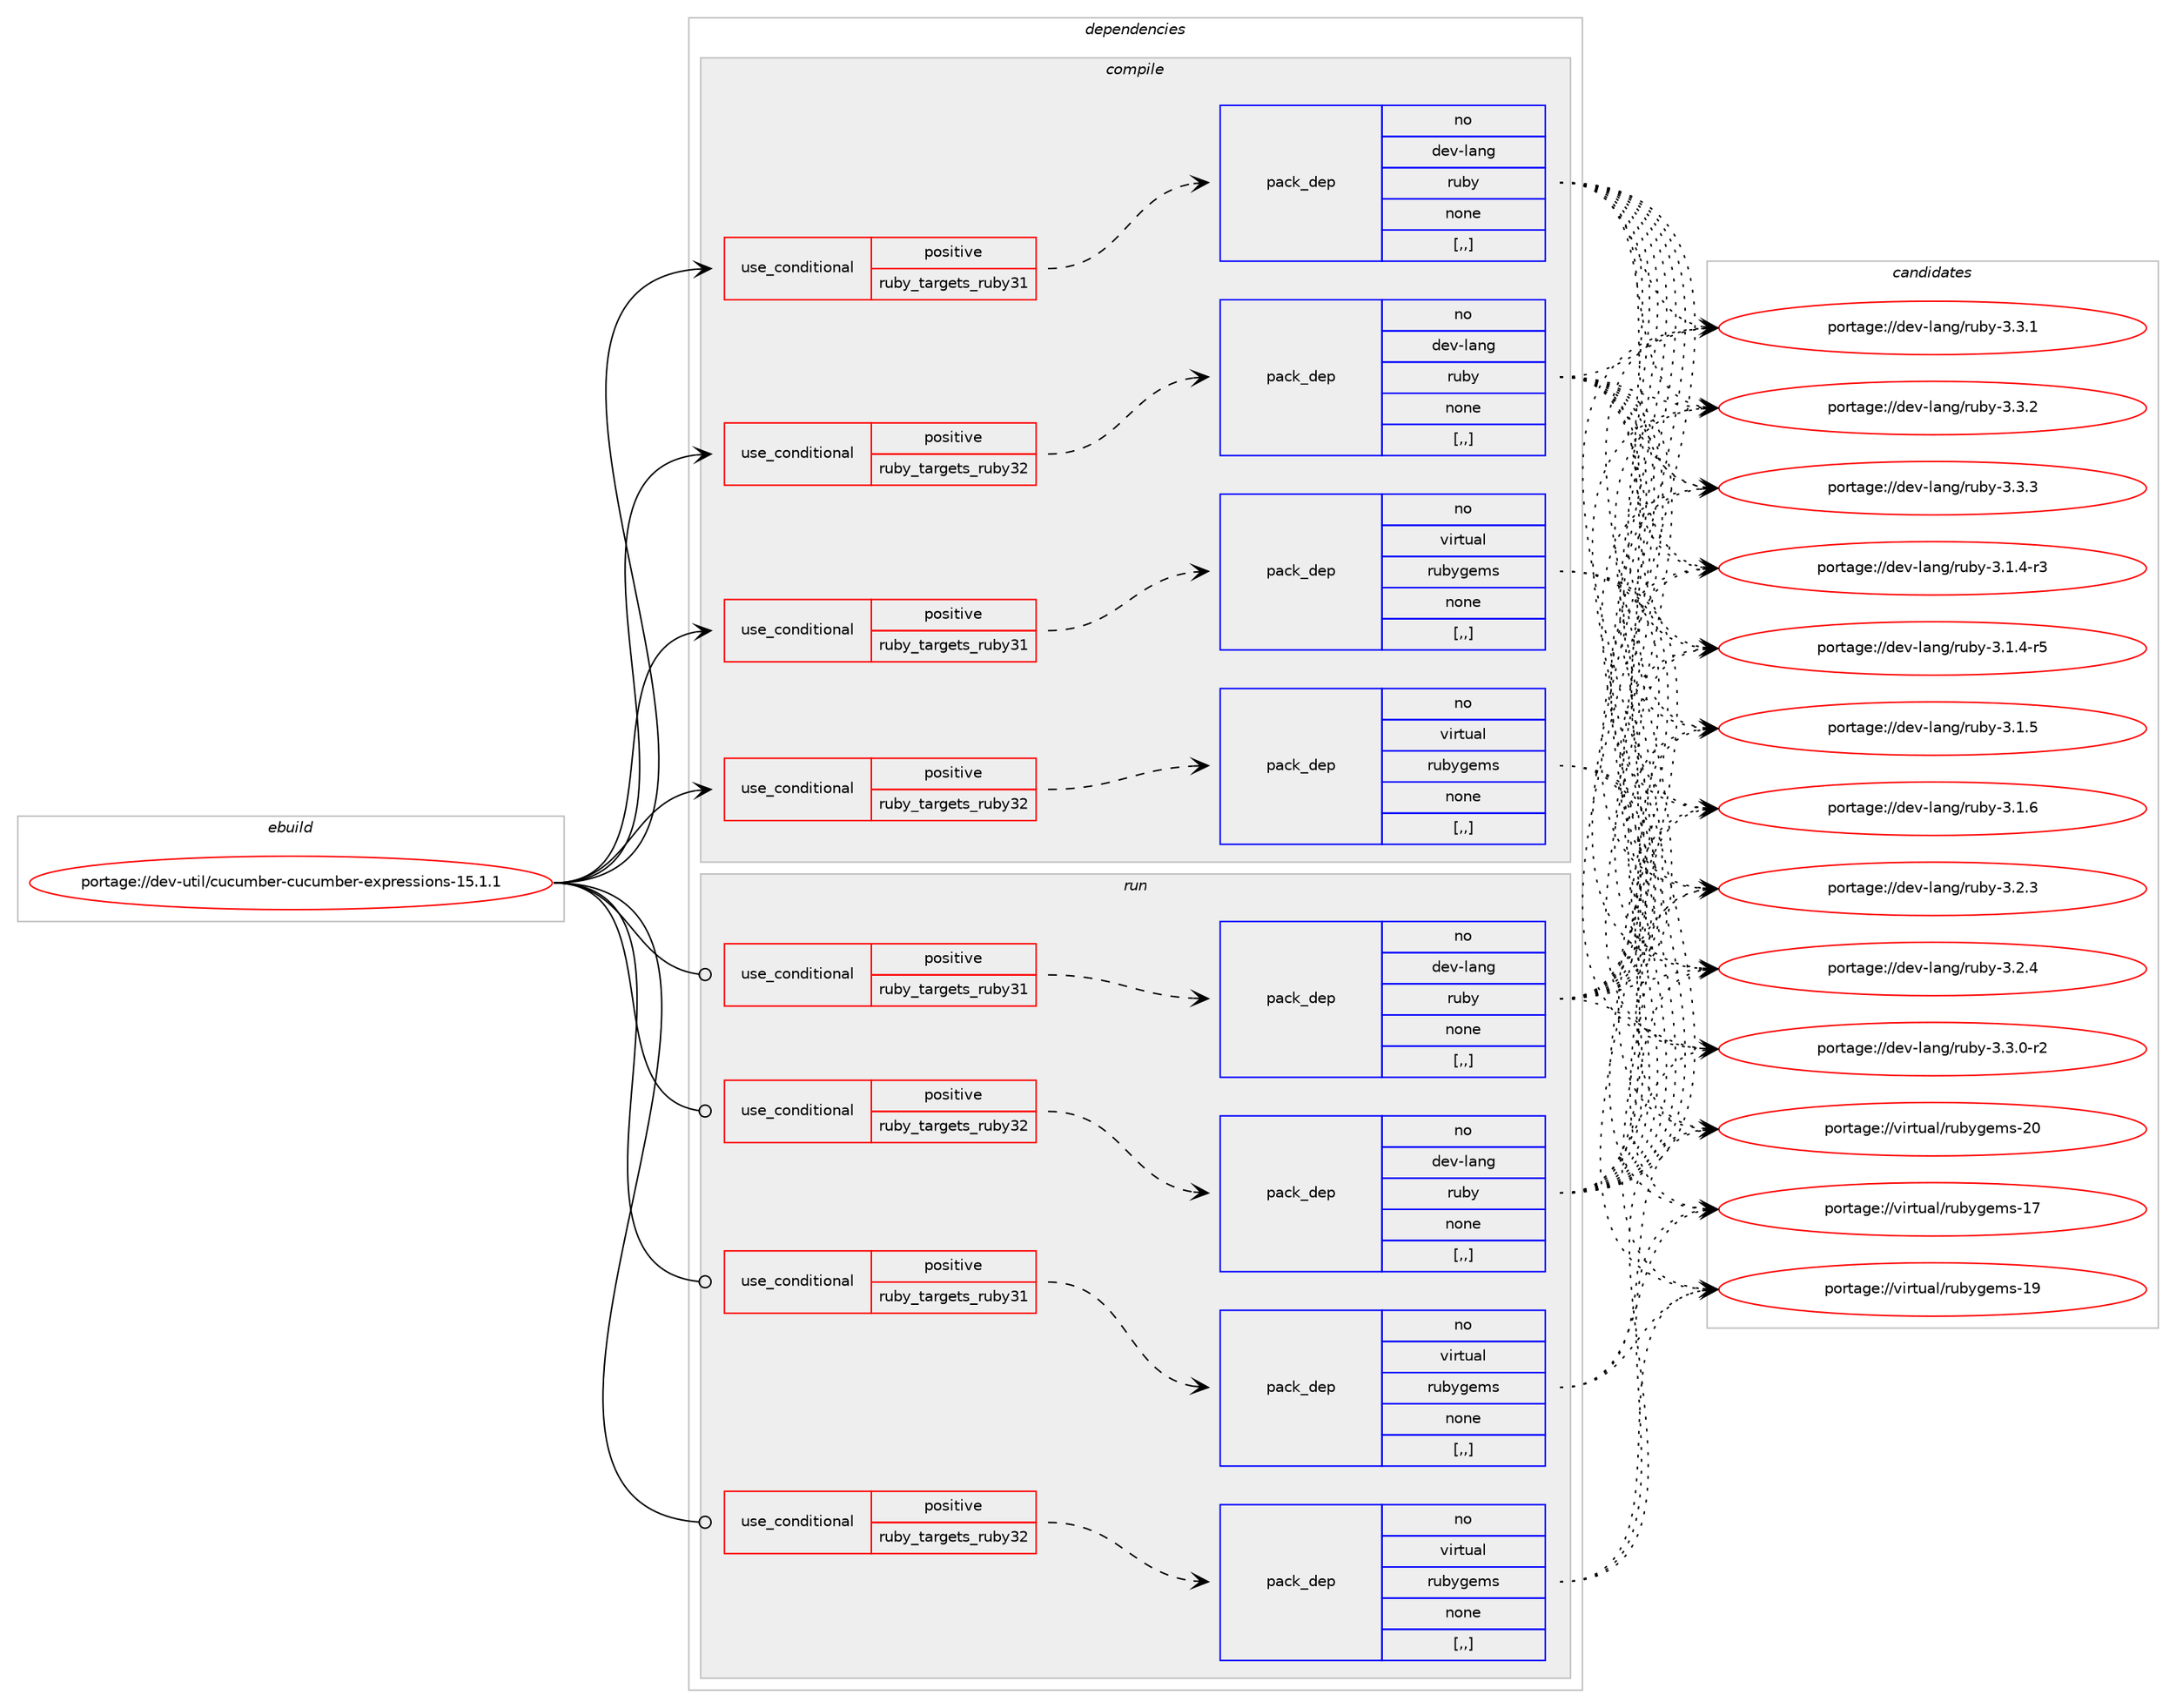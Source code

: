 digraph prolog {

# *************
# Graph options
# *************

newrank=true;
concentrate=true;
compound=true;
graph [rankdir=LR,fontname=Helvetica,fontsize=10,ranksep=1.5];#, ranksep=2.5, nodesep=0.2];
edge  [arrowhead=vee];
node  [fontname=Helvetica,fontsize=10];

# **********
# The ebuild
# **********

subgraph cluster_leftcol {
color=gray;
rank=same;
label=<<i>ebuild</i>>;
id [label="portage://dev-util/cucumber-cucumber-expressions-15.1.1", color=red, width=4, href="../dev-util/cucumber-cucumber-expressions-15.1.1.svg"];
}

# ****************
# The dependencies
# ****************

subgraph cluster_midcol {
color=gray;
label=<<i>dependencies</i>>;
subgraph cluster_compile {
fillcolor="#eeeeee";
style=filled;
label=<<i>compile</i>>;
subgraph cond58463 {
dependency208747 [label=<<TABLE BORDER="0" CELLBORDER="1" CELLSPACING="0" CELLPADDING="4"><TR><TD ROWSPAN="3" CELLPADDING="10">use_conditional</TD></TR><TR><TD>positive</TD></TR><TR><TD>ruby_targets_ruby31</TD></TR></TABLE>>, shape=none, color=red];
subgraph pack148898 {
dependency208748 [label=<<TABLE BORDER="0" CELLBORDER="1" CELLSPACING="0" CELLPADDING="4" WIDTH="220"><TR><TD ROWSPAN="6" CELLPADDING="30">pack_dep</TD></TR><TR><TD WIDTH="110">no</TD></TR><TR><TD>dev-lang</TD></TR><TR><TD>ruby</TD></TR><TR><TD>none</TD></TR><TR><TD>[,,]</TD></TR></TABLE>>, shape=none, color=blue];
}
dependency208747:e -> dependency208748:w [weight=20,style="dashed",arrowhead="vee"];
}
id:e -> dependency208747:w [weight=20,style="solid",arrowhead="vee"];
subgraph cond58464 {
dependency208749 [label=<<TABLE BORDER="0" CELLBORDER="1" CELLSPACING="0" CELLPADDING="4"><TR><TD ROWSPAN="3" CELLPADDING="10">use_conditional</TD></TR><TR><TD>positive</TD></TR><TR><TD>ruby_targets_ruby31</TD></TR></TABLE>>, shape=none, color=red];
subgraph pack148899 {
dependency208750 [label=<<TABLE BORDER="0" CELLBORDER="1" CELLSPACING="0" CELLPADDING="4" WIDTH="220"><TR><TD ROWSPAN="6" CELLPADDING="30">pack_dep</TD></TR><TR><TD WIDTH="110">no</TD></TR><TR><TD>virtual</TD></TR><TR><TD>rubygems</TD></TR><TR><TD>none</TD></TR><TR><TD>[,,]</TD></TR></TABLE>>, shape=none, color=blue];
}
dependency208749:e -> dependency208750:w [weight=20,style="dashed",arrowhead="vee"];
}
id:e -> dependency208749:w [weight=20,style="solid",arrowhead="vee"];
subgraph cond58465 {
dependency208751 [label=<<TABLE BORDER="0" CELLBORDER="1" CELLSPACING="0" CELLPADDING="4"><TR><TD ROWSPAN="3" CELLPADDING="10">use_conditional</TD></TR><TR><TD>positive</TD></TR><TR><TD>ruby_targets_ruby32</TD></TR></TABLE>>, shape=none, color=red];
subgraph pack148900 {
dependency208752 [label=<<TABLE BORDER="0" CELLBORDER="1" CELLSPACING="0" CELLPADDING="4" WIDTH="220"><TR><TD ROWSPAN="6" CELLPADDING="30">pack_dep</TD></TR><TR><TD WIDTH="110">no</TD></TR><TR><TD>dev-lang</TD></TR><TR><TD>ruby</TD></TR><TR><TD>none</TD></TR><TR><TD>[,,]</TD></TR></TABLE>>, shape=none, color=blue];
}
dependency208751:e -> dependency208752:w [weight=20,style="dashed",arrowhead="vee"];
}
id:e -> dependency208751:w [weight=20,style="solid",arrowhead="vee"];
subgraph cond58466 {
dependency208753 [label=<<TABLE BORDER="0" CELLBORDER="1" CELLSPACING="0" CELLPADDING="4"><TR><TD ROWSPAN="3" CELLPADDING="10">use_conditional</TD></TR><TR><TD>positive</TD></TR><TR><TD>ruby_targets_ruby32</TD></TR></TABLE>>, shape=none, color=red];
subgraph pack148901 {
dependency208754 [label=<<TABLE BORDER="0" CELLBORDER="1" CELLSPACING="0" CELLPADDING="4" WIDTH="220"><TR><TD ROWSPAN="6" CELLPADDING="30">pack_dep</TD></TR><TR><TD WIDTH="110">no</TD></TR><TR><TD>virtual</TD></TR><TR><TD>rubygems</TD></TR><TR><TD>none</TD></TR><TR><TD>[,,]</TD></TR></TABLE>>, shape=none, color=blue];
}
dependency208753:e -> dependency208754:w [weight=20,style="dashed",arrowhead="vee"];
}
id:e -> dependency208753:w [weight=20,style="solid",arrowhead="vee"];
}
subgraph cluster_compileandrun {
fillcolor="#eeeeee";
style=filled;
label=<<i>compile and run</i>>;
}
subgraph cluster_run {
fillcolor="#eeeeee";
style=filled;
label=<<i>run</i>>;
subgraph cond58467 {
dependency208755 [label=<<TABLE BORDER="0" CELLBORDER="1" CELLSPACING="0" CELLPADDING="4"><TR><TD ROWSPAN="3" CELLPADDING="10">use_conditional</TD></TR><TR><TD>positive</TD></TR><TR><TD>ruby_targets_ruby31</TD></TR></TABLE>>, shape=none, color=red];
subgraph pack148902 {
dependency208756 [label=<<TABLE BORDER="0" CELLBORDER="1" CELLSPACING="0" CELLPADDING="4" WIDTH="220"><TR><TD ROWSPAN="6" CELLPADDING="30">pack_dep</TD></TR><TR><TD WIDTH="110">no</TD></TR><TR><TD>dev-lang</TD></TR><TR><TD>ruby</TD></TR><TR><TD>none</TD></TR><TR><TD>[,,]</TD></TR></TABLE>>, shape=none, color=blue];
}
dependency208755:e -> dependency208756:w [weight=20,style="dashed",arrowhead="vee"];
}
id:e -> dependency208755:w [weight=20,style="solid",arrowhead="odot"];
subgraph cond58468 {
dependency208757 [label=<<TABLE BORDER="0" CELLBORDER="1" CELLSPACING="0" CELLPADDING="4"><TR><TD ROWSPAN="3" CELLPADDING="10">use_conditional</TD></TR><TR><TD>positive</TD></TR><TR><TD>ruby_targets_ruby31</TD></TR></TABLE>>, shape=none, color=red];
subgraph pack148903 {
dependency208758 [label=<<TABLE BORDER="0" CELLBORDER="1" CELLSPACING="0" CELLPADDING="4" WIDTH="220"><TR><TD ROWSPAN="6" CELLPADDING="30">pack_dep</TD></TR><TR><TD WIDTH="110">no</TD></TR><TR><TD>virtual</TD></TR><TR><TD>rubygems</TD></TR><TR><TD>none</TD></TR><TR><TD>[,,]</TD></TR></TABLE>>, shape=none, color=blue];
}
dependency208757:e -> dependency208758:w [weight=20,style="dashed",arrowhead="vee"];
}
id:e -> dependency208757:w [weight=20,style="solid",arrowhead="odot"];
subgraph cond58469 {
dependency208759 [label=<<TABLE BORDER="0" CELLBORDER="1" CELLSPACING="0" CELLPADDING="4"><TR><TD ROWSPAN="3" CELLPADDING="10">use_conditional</TD></TR><TR><TD>positive</TD></TR><TR><TD>ruby_targets_ruby32</TD></TR></TABLE>>, shape=none, color=red];
subgraph pack148904 {
dependency208760 [label=<<TABLE BORDER="0" CELLBORDER="1" CELLSPACING="0" CELLPADDING="4" WIDTH="220"><TR><TD ROWSPAN="6" CELLPADDING="30">pack_dep</TD></TR><TR><TD WIDTH="110">no</TD></TR><TR><TD>dev-lang</TD></TR><TR><TD>ruby</TD></TR><TR><TD>none</TD></TR><TR><TD>[,,]</TD></TR></TABLE>>, shape=none, color=blue];
}
dependency208759:e -> dependency208760:w [weight=20,style="dashed",arrowhead="vee"];
}
id:e -> dependency208759:w [weight=20,style="solid",arrowhead="odot"];
subgraph cond58470 {
dependency208761 [label=<<TABLE BORDER="0" CELLBORDER="1" CELLSPACING="0" CELLPADDING="4"><TR><TD ROWSPAN="3" CELLPADDING="10">use_conditional</TD></TR><TR><TD>positive</TD></TR><TR><TD>ruby_targets_ruby32</TD></TR></TABLE>>, shape=none, color=red];
subgraph pack148905 {
dependency208762 [label=<<TABLE BORDER="0" CELLBORDER="1" CELLSPACING="0" CELLPADDING="4" WIDTH="220"><TR><TD ROWSPAN="6" CELLPADDING="30">pack_dep</TD></TR><TR><TD WIDTH="110">no</TD></TR><TR><TD>virtual</TD></TR><TR><TD>rubygems</TD></TR><TR><TD>none</TD></TR><TR><TD>[,,]</TD></TR></TABLE>>, shape=none, color=blue];
}
dependency208761:e -> dependency208762:w [weight=20,style="dashed",arrowhead="vee"];
}
id:e -> dependency208761:w [weight=20,style="solid",arrowhead="odot"];
}
}

# **************
# The candidates
# **************

subgraph cluster_choices {
rank=same;
color=gray;
label=<<i>candidates</i>>;

subgraph choice148898 {
color=black;
nodesep=1;
choice100101118451089711010347114117981214551464946524511451 [label="portage://dev-lang/ruby-3.1.4-r3", color=red, width=4,href="../dev-lang/ruby-3.1.4-r3.svg"];
choice100101118451089711010347114117981214551464946524511453 [label="portage://dev-lang/ruby-3.1.4-r5", color=red, width=4,href="../dev-lang/ruby-3.1.4-r5.svg"];
choice10010111845108971101034711411798121455146494653 [label="portage://dev-lang/ruby-3.1.5", color=red, width=4,href="../dev-lang/ruby-3.1.5.svg"];
choice10010111845108971101034711411798121455146494654 [label="portage://dev-lang/ruby-3.1.6", color=red, width=4,href="../dev-lang/ruby-3.1.6.svg"];
choice10010111845108971101034711411798121455146504651 [label="portage://dev-lang/ruby-3.2.3", color=red, width=4,href="../dev-lang/ruby-3.2.3.svg"];
choice10010111845108971101034711411798121455146504652 [label="portage://dev-lang/ruby-3.2.4", color=red, width=4,href="../dev-lang/ruby-3.2.4.svg"];
choice100101118451089711010347114117981214551465146484511450 [label="portage://dev-lang/ruby-3.3.0-r2", color=red, width=4,href="../dev-lang/ruby-3.3.0-r2.svg"];
choice10010111845108971101034711411798121455146514649 [label="portage://dev-lang/ruby-3.3.1", color=red, width=4,href="../dev-lang/ruby-3.3.1.svg"];
choice10010111845108971101034711411798121455146514650 [label="portage://dev-lang/ruby-3.3.2", color=red, width=4,href="../dev-lang/ruby-3.3.2.svg"];
choice10010111845108971101034711411798121455146514651 [label="portage://dev-lang/ruby-3.3.3", color=red, width=4,href="../dev-lang/ruby-3.3.3.svg"];
dependency208748:e -> choice100101118451089711010347114117981214551464946524511451:w [style=dotted,weight="100"];
dependency208748:e -> choice100101118451089711010347114117981214551464946524511453:w [style=dotted,weight="100"];
dependency208748:e -> choice10010111845108971101034711411798121455146494653:w [style=dotted,weight="100"];
dependency208748:e -> choice10010111845108971101034711411798121455146494654:w [style=dotted,weight="100"];
dependency208748:e -> choice10010111845108971101034711411798121455146504651:w [style=dotted,weight="100"];
dependency208748:e -> choice10010111845108971101034711411798121455146504652:w [style=dotted,weight="100"];
dependency208748:e -> choice100101118451089711010347114117981214551465146484511450:w [style=dotted,weight="100"];
dependency208748:e -> choice10010111845108971101034711411798121455146514649:w [style=dotted,weight="100"];
dependency208748:e -> choice10010111845108971101034711411798121455146514650:w [style=dotted,weight="100"];
dependency208748:e -> choice10010111845108971101034711411798121455146514651:w [style=dotted,weight="100"];
}
subgraph choice148899 {
color=black;
nodesep=1;
choice118105114116117971084711411798121103101109115454955 [label="portage://virtual/rubygems-17", color=red, width=4,href="../virtual/rubygems-17.svg"];
choice118105114116117971084711411798121103101109115454957 [label="portage://virtual/rubygems-19", color=red, width=4,href="../virtual/rubygems-19.svg"];
choice118105114116117971084711411798121103101109115455048 [label="portage://virtual/rubygems-20", color=red, width=4,href="../virtual/rubygems-20.svg"];
dependency208750:e -> choice118105114116117971084711411798121103101109115454955:w [style=dotted,weight="100"];
dependency208750:e -> choice118105114116117971084711411798121103101109115454957:w [style=dotted,weight="100"];
dependency208750:e -> choice118105114116117971084711411798121103101109115455048:w [style=dotted,weight="100"];
}
subgraph choice148900 {
color=black;
nodesep=1;
choice100101118451089711010347114117981214551464946524511451 [label="portage://dev-lang/ruby-3.1.4-r3", color=red, width=4,href="../dev-lang/ruby-3.1.4-r3.svg"];
choice100101118451089711010347114117981214551464946524511453 [label="portage://dev-lang/ruby-3.1.4-r5", color=red, width=4,href="../dev-lang/ruby-3.1.4-r5.svg"];
choice10010111845108971101034711411798121455146494653 [label="portage://dev-lang/ruby-3.1.5", color=red, width=4,href="../dev-lang/ruby-3.1.5.svg"];
choice10010111845108971101034711411798121455146494654 [label="portage://dev-lang/ruby-3.1.6", color=red, width=4,href="../dev-lang/ruby-3.1.6.svg"];
choice10010111845108971101034711411798121455146504651 [label="portage://dev-lang/ruby-3.2.3", color=red, width=4,href="../dev-lang/ruby-3.2.3.svg"];
choice10010111845108971101034711411798121455146504652 [label="portage://dev-lang/ruby-3.2.4", color=red, width=4,href="../dev-lang/ruby-3.2.4.svg"];
choice100101118451089711010347114117981214551465146484511450 [label="portage://dev-lang/ruby-3.3.0-r2", color=red, width=4,href="../dev-lang/ruby-3.3.0-r2.svg"];
choice10010111845108971101034711411798121455146514649 [label="portage://dev-lang/ruby-3.3.1", color=red, width=4,href="../dev-lang/ruby-3.3.1.svg"];
choice10010111845108971101034711411798121455146514650 [label="portage://dev-lang/ruby-3.3.2", color=red, width=4,href="../dev-lang/ruby-3.3.2.svg"];
choice10010111845108971101034711411798121455146514651 [label="portage://dev-lang/ruby-3.3.3", color=red, width=4,href="../dev-lang/ruby-3.3.3.svg"];
dependency208752:e -> choice100101118451089711010347114117981214551464946524511451:w [style=dotted,weight="100"];
dependency208752:e -> choice100101118451089711010347114117981214551464946524511453:w [style=dotted,weight="100"];
dependency208752:e -> choice10010111845108971101034711411798121455146494653:w [style=dotted,weight="100"];
dependency208752:e -> choice10010111845108971101034711411798121455146494654:w [style=dotted,weight="100"];
dependency208752:e -> choice10010111845108971101034711411798121455146504651:w [style=dotted,weight="100"];
dependency208752:e -> choice10010111845108971101034711411798121455146504652:w [style=dotted,weight="100"];
dependency208752:e -> choice100101118451089711010347114117981214551465146484511450:w [style=dotted,weight="100"];
dependency208752:e -> choice10010111845108971101034711411798121455146514649:w [style=dotted,weight="100"];
dependency208752:e -> choice10010111845108971101034711411798121455146514650:w [style=dotted,weight="100"];
dependency208752:e -> choice10010111845108971101034711411798121455146514651:w [style=dotted,weight="100"];
}
subgraph choice148901 {
color=black;
nodesep=1;
choice118105114116117971084711411798121103101109115454955 [label="portage://virtual/rubygems-17", color=red, width=4,href="../virtual/rubygems-17.svg"];
choice118105114116117971084711411798121103101109115454957 [label="portage://virtual/rubygems-19", color=red, width=4,href="../virtual/rubygems-19.svg"];
choice118105114116117971084711411798121103101109115455048 [label="portage://virtual/rubygems-20", color=red, width=4,href="../virtual/rubygems-20.svg"];
dependency208754:e -> choice118105114116117971084711411798121103101109115454955:w [style=dotted,weight="100"];
dependency208754:e -> choice118105114116117971084711411798121103101109115454957:w [style=dotted,weight="100"];
dependency208754:e -> choice118105114116117971084711411798121103101109115455048:w [style=dotted,weight="100"];
}
subgraph choice148902 {
color=black;
nodesep=1;
choice100101118451089711010347114117981214551464946524511451 [label="portage://dev-lang/ruby-3.1.4-r3", color=red, width=4,href="../dev-lang/ruby-3.1.4-r3.svg"];
choice100101118451089711010347114117981214551464946524511453 [label="portage://dev-lang/ruby-3.1.4-r5", color=red, width=4,href="../dev-lang/ruby-3.1.4-r5.svg"];
choice10010111845108971101034711411798121455146494653 [label="portage://dev-lang/ruby-3.1.5", color=red, width=4,href="../dev-lang/ruby-3.1.5.svg"];
choice10010111845108971101034711411798121455146494654 [label="portage://dev-lang/ruby-3.1.6", color=red, width=4,href="../dev-lang/ruby-3.1.6.svg"];
choice10010111845108971101034711411798121455146504651 [label="portage://dev-lang/ruby-3.2.3", color=red, width=4,href="../dev-lang/ruby-3.2.3.svg"];
choice10010111845108971101034711411798121455146504652 [label="portage://dev-lang/ruby-3.2.4", color=red, width=4,href="../dev-lang/ruby-3.2.4.svg"];
choice100101118451089711010347114117981214551465146484511450 [label="portage://dev-lang/ruby-3.3.0-r2", color=red, width=4,href="../dev-lang/ruby-3.3.0-r2.svg"];
choice10010111845108971101034711411798121455146514649 [label="portage://dev-lang/ruby-3.3.1", color=red, width=4,href="../dev-lang/ruby-3.3.1.svg"];
choice10010111845108971101034711411798121455146514650 [label="portage://dev-lang/ruby-3.3.2", color=red, width=4,href="../dev-lang/ruby-3.3.2.svg"];
choice10010111845108971101034711411798121455146514651 [label="portage://dev-lang/ruby-3.3.3", color=red, width=4,href="../dev-lang/ruby-3.3.3.svg"];
dependency208756:e -> choice100101118451089711010347114117981214551464946524511451:w [style=dotted,weight="100"];
dependency208756:e -> choice100101118451089711010347114117981214551464946524511453:w [style=dotted,weight="100"];
dependency208756:e -> choice10010111845108971101034711411798121455146494653:w [style=dotted,weight="100"];
dependency208756:e -> choice10010111845108971101034711411798121455146494654:w [style=dotted,weight="100"];
dependency208756:e -> choice10010111845108971101034711411798121455146504651:w [style=dotted,weight="100"];
dependency208756:e -> choice10010111845108971101034711411798121455146504652:w [style=dotted,weight="100"];
dependency208756:e -> choice100101118451089711010347114117981214551465146484511450:w [style=dotted,weight="100"];
dependency208756:e -> choice10010111845108971101034711411798121455146514649:w [style=dotted,weight="100"];
dependency208756:e -> choice10010111845108971101034711411798121455146514650:w [style=dotted,weight="100"];
dependency208756:e -> choice10010111845108971101034711411798121455146514651:w [style=dotted,weight="100"];
}
subgraph choice148903 {
color=black;
nodesep=1;
choice118105114116117971084711411798121103101109115454955 [label="portage://virtual/rubygems-17", color=red, width=4,href="../virtual/rubygems-17.svg"];
choice118105114116117971084711411798121103101109115454957 [label="portage://virtual/rubygems-19", color=red, width=4,href="../virtual/rubygems-19.svg"];
choice118105114116117971084711411798121103101109115455048 [label="portage://virtual/rubygems-20", color=red, width=4,href="../virtual/rubygems-20.svg"];
dependency208758:e -> choice118105114116117971084711411798121103101109115454955:w [style=dotted,weight="100"];
dependency208758:e -> choice118105114116117971084711411798121103101109115454957:w [style=dotted,weight="100"];
dependency208758:e -> choice118105114116117971084711411798121103101109115455048:w [style=dotted,weight="100"];
}
subgraph choice148904 {
color=black;
nodesep=1;
choice100101118451089711010347114117981214551464946524511451 [label="portage://dev-lang/ruby-3.1.4-r3", color=red, width=4,href="../dev-lang/ruby-3.1.4-r3.svg"];
choice100101118451089711010347114117981214551464946524511453 [label="portage://dev-lang/ruby-3.1.4-r5", color=red, width=4,href="../dev-lang/ruby-3.1.4-r5.svg"];
choice10010111845108971101034711411798121455146494653 [label="portage://dev-lang/ruby-3.1.5", color=red, width=4,href="../dev-lang/ruby-3.1.5.svg"];
choice10010111845108971101034711411798121455146494654 [label="portage://dev-lang/ruby-3.1.6", color=red, width=4,href="../dev-lang/ruby-3.1.6.svg"];
choice10010111845108971101034711411798121455146504651 [label="portage://dev-lang/ruby-3.2.3", color=red, width=4,href="../dev-lang/ruby-3.2.3.svg"];
choice10010111845108971101034711411798121455146504652 [label="portage://dev-lang/ruby-3.2.4", color=red, width=4,href="../dev-lang/ruby-3.2.4.svg"];
choice100101118451089711010347114117981214551465146484511450 [label="portage://dev-lang/ruby-3.3.0-r2", color=red, width=4,href="../dev-lang/ruby-3.3.0-r2.svg"];
choice10010111845108971101034711411798121455146514649 [label="portage://dev-lang/ruby-3.3.1", color=red, width=4,href="../dev-lang/ruby-3.3.1.svg"];
choice10010111845108971101034711411798121455146514650 [label="portage://dev-lang/ruby-3.3.2", color=red, width=4,href="../dev-lang/ruby-3.3.2.svg"];
choice10010111845108971101034711411798121455146514651 [label="portage://dev-lang/ruby-3.3.3", color=red, width=4,href="../dev-lang/ruby-3.3.3.svg"];
dependency208760:e -> choice100101118451089711010347114117981214551464946524511451:w [style=dotted,weight="100"];
dependency208760:e -> choice100101118451089711010347114117981214551464946524511453:w [style=dotted,weight="100"];
dependency208760:e -> choice10010111845108971101034711411798121455146494653:w [style=dotted,weight="100"];
dependency208760:e -> choice10010111845108971101034711411798121455146494654:w [style=dotted,weight="100"];
dependency208760:e -> choice10010111845108971101034711411798121455146504651:w [style=dotted,weight="100"];
dependency208760:e -> choice10010111845108971101034711411798121455146504652:w [style=dotted,weight="100"];
dependency208760:e -> choice100101118451089711010347114117981214551465146484511450:w [style=dotted,weight="100"];
dependency208760:e -> choice10010111845108971101034711411798121455146514649:w [style=dotted,weight="100"];
dependency208760:e -> choice10010111845108971101034711411798121455146514650:w [style=dotted,weight="100"];
dependency208760:e -> choice10010111845108971101034711411798121455146514651:w [style=dotted,weight="100"];
}
subgraph choice148905 {
color=black;
nodesep=1;
choice118105114116117971084711411798121103101109115454955 [label="portage://virtual/rubygems-17", color=red, width=4,href="../virtual/rubygems-17.svg"];
choice118105114116117971084711411798121103101109115454957 [label="portage://virtual/rubygems-19", color=red, width=4,href="../virtual/rubygems-19.svg"];
choice118105114116117971084711411798121103101109115455048 [label="portage://virtual/rubygems-20", color=red, width=4,href="../virtual/rubygems-20.svg"];
dependency208762:e -> choice118105114116117971084711411798121103101109115454955:w [style=dotted,weight="100"];
dependency208762:e -> choice118105114116117971084711411798121103101109115454957:w [style=dotted,weight="100"];
dependency208762:e -> choice118105114116117971084711411798121103101109115455048:w [style=dotted,weight="100"];
}
}

}
